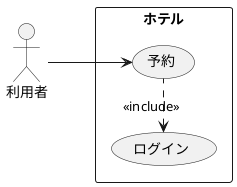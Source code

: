 @startuml ユースケース図
left to right direction
actor 利用者
rectangle ホテル {
usecase 予約
usecase ログイン
}
ログイン <. 予約 : <<include>>
利用者 --> 予約
@enduml